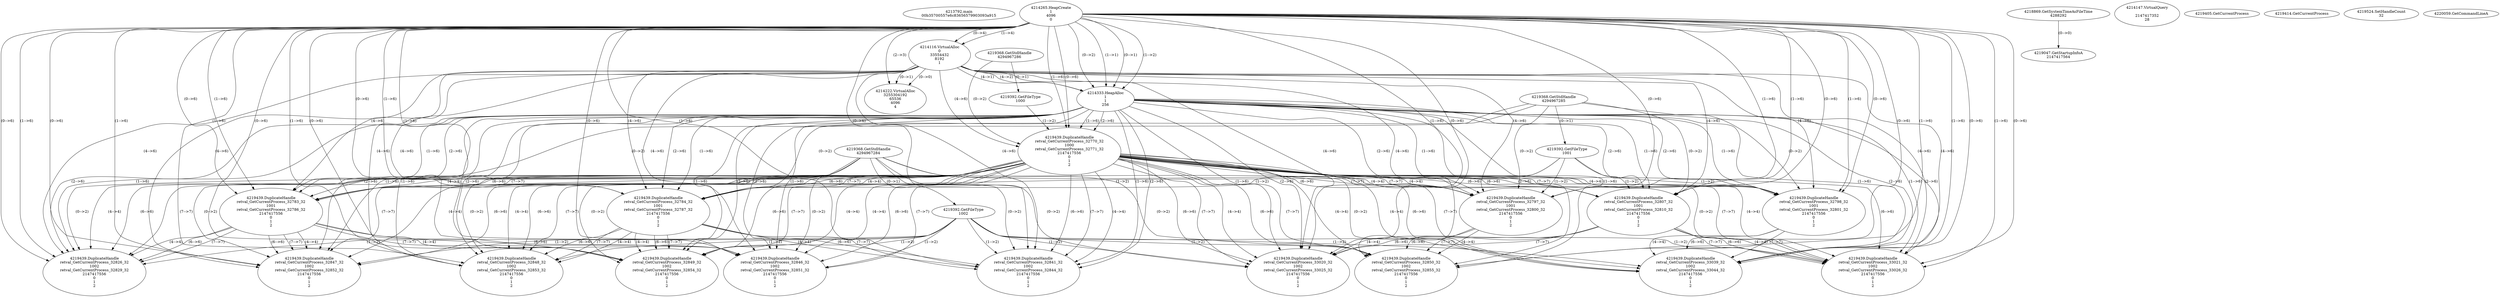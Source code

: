 // Global SCDG with merge call
digraph {
	0 [label="4213792.main
00b35700557e6c83656579903093a915"]
	1 [label="4214265.HeapCreate
1
4096
0"]
	2 [label="4218869.GetSystemTimeAsFileTime
4288292"]
	3 [label="4214116.VirtualAlloc
0
33554432
8192
1"]
	1 -> 3 [label="(1-->4)"]
	1 -> 3 [label="(0-->4)"]
	4 [label="4214147.VirtualQuery

2147417352
28"]
	5 [label="4214222.VirtualAlloc
3255304192
65536
4096
4"]
	3 -> 5 [label="(0-->1)"]
	1 -> 5 [label="(2-->3)"]
	3 -> 5 [label="(0-->0)"]
	6 [label="4214333.HeapAlloc
1
1
256"]
	1 -> 6 [label="(1-->1)"]
	1 -> 6 [label="(0-->1)"]
	3 -> 6 [label="(4-->1)"]
	1 -> 6 [label="(1-->2)"]
	1 -> 6 [label="(0-->2)"]
	3 -> 6 [label="(4-->2)"]
	7 [label="4219047.GetStartupInfoA
2147417564"]
	2 -> 7 [label="(0-->0)"]
	8 [label="4219368.GetStdHandle
4294967286"]
	9 [label="4219392.GetFileType
1000"]
	8 -> 9 [label="(0-->1)"]
	10 [label="4219405.GetCurrentProcess
"]
	11 [label="4219414.GetCurrentProcess
"]
	12 [label="4219439.DuplicateHandle
retval_GetCurrentProcess_32770_32
1000
retval_GetCurrentProcess_32771_32
2147417556
0
1
2"]
	8 -> 12 [label="(0-->2)"]
	9 -> 12 [label="(1-->2)"]
	1 -> 12 [label="(1-->6)"]
	1 -> 12 [label="(0-->6)"]
	3 -> 12 [label="(4-->6)"]
	6 -> 12 [label="(1-->6)"]
	6 -> 12 [label="(2-->6)"]
	13 [label="4219368.GetStdHandle
4294967285"]
	14 [label="4219392.GetFileType
1001"]
	13 -> 14 [label="(0-->1)"]
	15 [label="4219439.DuplicateHandle
retval_GetCurrentProcess_32798_32
1001
retval_GetCurrentProcess_32801_32
2147417556
0
1
2"]
	13 -> 15 [label="(0-->2)"]
	14 -> 15 [label="(1-->2)"]
	12 -> 15 [label="(4-->4)"]
	1 -> 15 [label="(1-->6)"]
	1 -> 15 [label="(0-->6)"]
	3 -> 15 [label="(4-->6)"]
	6 -> 15 [label="(1-->6)"]
	6 -> 15 [label="(2-->6)"]
	12 -> 15 [label="(6-->6)"]
	12 -> 15 [label="(7-->7)"]
	16 [label="4219368.GetStdHandle
4294967284"]
	17 [label="4219392.GetFileType
1002"]
	16 -> 17 [label="(0-->1)"]
	18 [label="4219439.DuplicateHandle
retval_GetCurrentProcess_33039_32
1002
retval_GetCurrentProcess_33044_32
2147417556
0
1
2"]
	16 -> 18 [label="(0-->2)"]
	17 -> 18 [label="(1-->2)"]
	12 -> 18 [label="(4-->4)"]
	15 -> 18 [label="(4-->4)"]
	1 -> 18 [label="(1-->6)"]
	1 -> 18 [label="(0-->6)"]
	3 -> 18 [label="(4-->6)"]
	6 -> 18 [label="(1-->6)"]
	6 -> 18 [label="(2-->6)"]
	12 -> 18 [label="(6-->6)"]
	15 -> 18 [label="(6-->6)"]
	12 -> 18 [label="(7-->7)"]
	15 -> 18 [label="(7-->7)"]
	19 [label="4219524.SetHandleCount
32"]
	20 [label="4220059.GetCommandLineA
"]
	21 [label="4219439.DuplicateHandle
retval_GetCurrentProcess_32784_32
1001
retval_GetCurrentProcess_32787_32
2147417556
0
1
2"]
	13 -> 21 [label="(0-->2)"]
	14 -> 21 [label="(1-->2)"]
	12 -> 21 [label="(4-->4)"]
	1 -> 21 [label="(1-->6)"]
	1 -> 21 [label="(0-->6)"]
	3 -> 21 [label="(4-->6)"]
	6 -> 21 [label="(1-->6)"]
	6 -> 21 [label="(2-->6)"]
	12 -> 21 [label="(6-->6)"]
	12 -> 21 [label="(7-->7)"]
	22 [label="4219439.DuplicateHandle
retval_GetCurrentProcess_32841_32
1002
retval_GetCurrentProcess_32844_32
2147417556
0
1
2"]
	16 -> 22 [label="(0-->2)"]
	17 -> 22 [label="(1-->2)"]
	12 -> 22 [label="(4-->4)"]
	21 -> 22 [label="(4-->4)"]
	1 -> 22 [label="(1-->6)"]
	1 -> 22 [label="(0-->6)"]
	3 -> 22 [label="(4-->6)"]
	6 -> 22 [label="(1-->6)"]
	6 -> 22 [label="(2-->6)"]
	12 -> 22 [label="(6-->6)"]
	21 -> 22 [label="(6-->6)"]
	12 -> 22 [label="(7-->7)"]
	21 -> 22 [label="(7-->7)"]
	23 [label="4219439.DuplicateHandle
retval_GetCurrentProcess_32783_32
1001
retval_GetCurrentProcess_32786_32
2147417556
0
1
2"]
	13 -> 23 [label="(0-->2)"]
	14 -> 23 [label="(1-->2)"]
	12 -> 23 [label="(4-->4)"]
	1 -> 23 [label="(1-->6)"]
	1 -> 23 [label="(0-->6)"]
	3 -> 23 [label="(4-->6)"]
	6 -> 23 [label="(1-->6)"]
	6 -> 23 [label="(2-->6)"]
	12 -> 23 [label="(6-->6)"]
	12 -> 23 [label="(7-->7)"]
	24 [label="4219439.DuplicateHandle
retval_GetCurrentProcess_32847_32
1002
retval_GetCurrentProcess_32852_32
2147417556
0
1
2"]
	16 -> 24 [label="(0-->2)"]
	17 -> 24 [label="(1-->2)"]
	12 -> 24 [label="(4-->4)"]
	23 -> 24 [label="(4-->4)"]
	1 -> 24 [label="(1-->6)"]
	1 -> 24 [label="(0-->6)"]
	3 -> 24 [label="(4-->6)"]
	6 -> 24 [label="(1-->6)"]
	6 -> 24 [label="(2-->6)"]
	12 -> 24 [label="(6-->6)"]
	23 -> 24 [label="(6-->6)"]
	12 -> 24 [label="(7-->7)"]
	23 -> 24 [label="(7-->7)"]
	25 [label="4219439.DuplicateHandle
retval_GetCurrentProcess_32848_32
1002
retval_GetCurrentProcess_32853_32
2147417556
0
1
2"]
	16 -> 25 [label="(0-->2)"]
	17 -> 25 [label="(1-->2)"]
	12 -> 25 [label="(4-->4)"]
	21 -> 25 [label="(4-->4)"]
	1 -> 25 [label="(1-->6)"]
	1 -> 25 [label="(0-->6)"]
	3 -> 25 [label="(4-->6)"]
	6 -> 25 [label="(1-->6)"]
	6 -> 25 [label="(2-->6)"]
	12 -> 25 [label="(6-->6)"]
	21 -> 25 [label="(6-->6)"]
	12 -> 25 [label="(7-->7)"]
	21 -> 25 [label="(7-->7)"]
	26 [label="4219439.DuplicateHandle
retval_GetCurrentProcess_32849_32
1002
retval_GetCurrentProcess_32854_32
2147417556
0
1
2"]
	16 -> 26 [label="(0-->2)"]
	17 -> 26 [label="(1-->2)"]
	12 -> 26 [label="(4-->4)"]
	21 -> 26 [label="(4-->4)"]
	1 -> 26 [label="(1-->6)"]
	1 -> 26 [label="(0-->6)"]
	3 -> 26 [label="(4-->6)"]
	6 -> 26 [label="(1-->6)"]
	6 -> 26 [label="(2-->6)"]
	12 -> 26 [label="(6-->6)"]
	21 -> 26 [label="(6-->6)"]
	12 -> 26 [label="(7-->7)"]
	21 -> 26 [label="(7-->7)"]
	27 [label="4219439.DuplicateHandle
retval_GetCurrentProcess_32826_32
1002
retval_GetCurrentProcess_32829_32
2147417556
0
1
2"]
	16 -> 27 [label="(0-->2)"]
	17 -> 27 [label="(1-->2)"]
	12 -> 27 [label="(4-->4)"]
	23 -> 27 [label="(4-->4)"]
	1 -> 27 [label="(1-->6)"]
	1 -> 27 [label="(0-->6)"]
	3 -> 27 [label="(4-->6)"]
	6 -> 27 [label="(1-->6)"]
	6 -> 27 [label="(2-->6)"]
	12 -> 27 [label="(6-->6)"]
	23 -> 27 [label="(6-->6)"]
	12 -> 27 [label="(7-->7)"]
	23 -> 27 [label="(7-->7)"]
	28 [label="4219439.DuplicateHandle
retval_GetCurrentProcess_32846_32
1002
retval_GetCurrentProcess_32851_32
2147417556
0
1
2"]
	16 -> 28 [label="(0-->2)"]
	17 -> 28 [label="(1-->2)"]
	12 -> 28 [label="(4-->4)"]
	23 -> 28 [label="(4-->4)"]
	1 -> 28 [label="(1-->6)"]
	1 -> 28 [label="(0-->6)"]
	3 -> 28 [label="(4-->6)"]
	6 -> 28 [label="(1-->6)"]
	6 -> 28 [label="(2-->6)"]
	12 -> 28 [label="(6-->6)"]
	23 -> 28 [label="(6-->6)"]
	12 -> 28 [label="(7-->7)"]
	23 -> 28 [label="(7-->7)"]
	29 [label="4219439.DuplicateHandle
retval_GetCurrentProcess_32797_32
1001
retval_GetCurrentProcess_32800_32
2147417556
0
1
2"]
	13 -> 29 [label="(0-->2)"]
	14 -> 29 [label="(1-->2)"]
	12 -> 29 [label="(4-->4)"]
	1 -> 29 [label="(1-->6)"]
	1 -> 29 [label="(0-->6)"]
	3 -> 29 [label="(4-->6)"]
	6 -> 29 [label="(1-->6)"]
	6 -> 29 [label="(2-->6)"]
	12 -> 29 [label="(6-->6)"]
	12 -> 29 [label="(7-->7)"]
	30 [label="4219439.DuplicateHandle
retval_GetCurrentProcess_32850_32
1002
retval_GetCurrentProcess_32855_32
2147417556
0
1
2"]
	16 -> 30 [label="(0-->2)"]
	17 -> 30 [label="(1-->2)"]
	12 -> 30 [label="(4-->4)"]
	29 -> 30 [label="(4-->4)"]
	1 -> 30 [label="(1-->6)"]
	1 -> 30 [label="(0-->6)"]
	3 -> 30 [label="(4-->6)"]
	6 -> 30 [label="(1-->6)"]
	6 -> 30 [label="(2-->6)"]
	12 -> 30 [label="(6-->6)"]
	29 -> 30 [label="(6-->6)"]
	12 -> 30 [label="(7-->7)"]
	29 -> 30 [label="(7-->7)"]
	31 [label="4219439.DuplicateHandle
retval_GetCurrentProcess_32807_32
1001
retval_GetCurrentProcess_32810_32
2147417556
0
1
2"]
	13 -> 31 [label="(0-->2)"]
	14 -> 31 [label="(1-->2)"]
	12 -> 31 [label="(4-->4)"]
	1 -> 31 [label="(1-->6)"]
	1 -> 31 [label="(0-->6)"]
	3 -> 31 [label="(4-->6)"]
	6 -> 31 [label="(1-->6)"]
	6 -> 31 [label="(2-->6)"]
	12 -> 31 [label="(6-->6)"]
	12 -> 31 [label="(7-->7)"]
	32 [label="4219439.DuplicateHandle
retval_GetCurrentProcess_33021_32
1002
retval_GetCurrentProcess_33026_32
2147417556
0
1
2"]
	16 -> 32 [label="(0-->2)"]
	17 -> 32 [label="(1-->2)"]
	12 -> 32 [label="(4-->4)"]
	31 -> 32 [label="(4-->4)"]
	1 -> 32 [label="(1-->6)"]
	1 -> 32 [label="(0-->6)"]
	3 -> 32 [label="(4-->6)"]
	6 -> 32 [label="(1-->6)"]
	6 -> 32 [label="(2-->6)"]
	12 -> 32 [label="(6-->6)"]
	31 -> 32 [label="(6-->6)"]
	12 -> 32 [label="(7-->7)"]
	31 -> 32 [label="(7-->7)"]
	33 [label="4219439.DuplicateHandle
retval_GetCurrentProcess_33020_32
1002
retval_GetCurrentProcess_33025_32
2147417556
0
1
2"]
	16 -> 33 [label="(0-->2)"]
	17 -> 33 [label="(1-->2)"]
	12 -> 33 [label="(4-->4)"]
	31 -> 33 [label="(4-->4)"]
	1 -> 33 [label="(1-->6)"]
	1 -> 33 [label="(0-->6)"]
	3 -> 33 [label="(4-->6)"]
	6 -> 33 [label="(1-->6)"]
	6 -> 33 [label="(2-->6)"]
	12 -> 33 [label="(6-->6)"]
	31 -> 33 [label="(6-->6)"]
	12 -> 33 [label="(7-->7)"]
	31 -> 33 [label="(7-->7)"]
}
